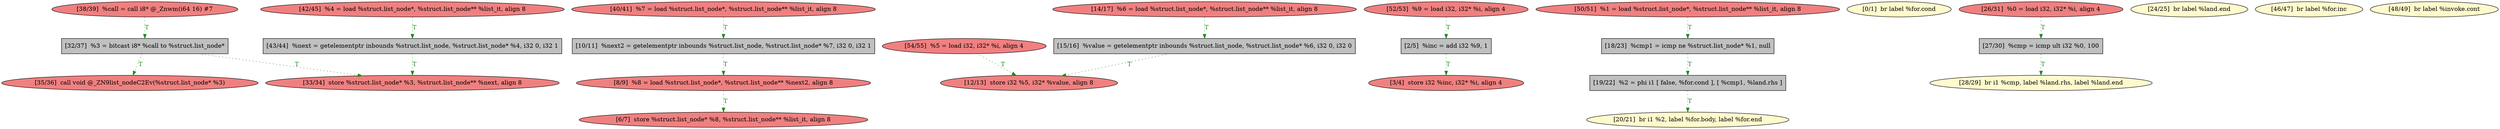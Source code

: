 
digraph G {


node477 [fillcolor=lightcoral,label="[38/39]  %call = call i8* @_Znwm(i64 16) #7",shape=ellipse,style=filled ]
node476 [fillcolor=lightcoral,label="[42/45]  %4 = load %struct.list_node*, %struct.list_node** %list_it, align 8",shape=ellipse,style=filled ]
node475 [fillcolor=lightcoral,label="[40/41]  %7 = load %struct.list_node*, %struct.list_node** %list_it, align 8",shape=ellipse,style=filled ]
node478 [fillcolor=grey,label="[15/16]  %value = getelementptr inbounds %struct.list_node, %struct.list_node* %6, i32 0, i32 0",shape=rectangle,style=filled ]
node473 [fillcolor=lightcoral,label="[3/4]  store i32 %inc, i32* %i, align 4",shape=ellipse,style=filled ]
node471 [fillcolor=grey,label="[18/23]  %cmp1 = icmp ne %struct.list_node* %1, null",shape=rectangle,style=filled ]
node470 [fillcolor=grey,label="[19/22]  %2 = phi i1 [ false, %for.cond ], [ %cmp1, %land.rhs ]",shape=rectangle,style=filled ]
node468 [fillcolor=lemonchiffon,label="[0/1]  br label %for.cond",shape=ellipse,style=filled ]
node467 [fillcolor=lightcoral,label="[8/9]  %8 = load %struct.list_node*, %struct.list_node** %next2, align 8",shape=ellipse,style=filled ]
node472 [fillcolor=lemonchiffon,label="[20/21]  br i1 %2, label %for.body, label %for.end",shape=ellipse,style=filled ]
node469 [fillcolor=lightcoral,label="[14/17]  %6 = load %struct.list_node*, %struct.list_node** %list_it, align 8",shape=ellipse,style=filled ]
node454 [fillcolor=lemonchiffon,label="[28/29]  br i1 %cmp, label %land.rhs, label %land.end",shape=ellipse,style=filled ]
node457 [fillcolor=lightcoral,label="[35/36]  call void @_ZN9list_nodeC2Ev(%struct.list_node* %3)",shape=ellipse,style=filled ]
node458 [fillcolor=lightcoral,label="[33/34]  store %struct.list_node* %3, %struct.list_node** %next, align 8",shape=ellipse,style=filled ]
node452 [fillcolor=grey,label="[27/30]  %cmp = icmp ult i32 %0, 100",shape=rectangle,style=filled ]
node453 [fillcolor=lightcoral,label="[26/31]  %0 = load i32, i32* %i, align 4",shape=ellipse,style=filled ]
node451 [fillcolor=lemonchiffon,label="[24/25]  br label %land.end",shape=ellipse,style=filled ]
node455 [fillcolor=lemonchiffon,label="[46/47]  br label %for.inc",shape=ellipse,style=filled ]
node459 [fillcolor=lightcoral,label="[52/53]  %9 = load i32, i32* %i, align 4",shape=ellipse,style=filled ]
node464 [fillcolor=grey,label="[2/5]  %inc = add i32 %9, 1",shape=rectangle,style=filled ]
node462 [fillcolor=lightcoral,label="[54/55]  %5 = load i32, i32* %i, align 4",shape=ellipse,style=filled ]
node461 [fillcolor=lightcoral,label="[50/51]  %1 = load %struct.list_node*, %struct.list_node** %list_it, align 8",shape=ellipse,style=filled ]
node474 [fillcolor=grey,label="[32/37]  %3 = bitcast i8* %call to %struct.list_node*",shape=rectangle,style=filled ]
node460 [fillcolor=grey,label="[43/44]  %next = getelementptr inbounds %struct.list_node, %struct.list_node* %4, i32 0, i32 1",shape=rectangle,style=filled ]
node463 [fillcolor=lightcoral,label="[12/13]  store i32 %5, i32* %value, align 8",shape=ellipse,style=filled ]
node465 [fillcolor=grey,label="[10/11]  %next2 = getelementptr inbounds %struct.list_node, %struct.list_node* %7, i32 0, i32 1",shape=rectangle,style=filled ]
node456 [fillcolor=lemonchiffon,label="[48/49]  br label %invoke.cont",shape=ellipse,style=filled ]
node466 [fillcolor=lightcoral,label="[6/7]  store %struct.list_node* %8, %struct.list_node** %list_it, align 8",shape=ellipse,style=filled ]

node461->node471 [style=dotted,color=forestgreen,label="T",fontcolor=forestgreen ]
node471->node470 [style=dotted,color=forestgreen,label="T",fontcolor=forestgreen ]
node470->node472 [style=dotted,color=forestgreen,label="T",fontcolor=forestgreen ]
node452->node454 [style=dotted,color=forestgreen,label="T",fontcolor=forestgreen ]
node478->node463 [style=dotted,color=forestgreen,label="T",fontcolor=forestgreen ]
node459->node464 [style=dotted,color=forestgreen,label="T",fontcolor=forestgreen ]
node460->node458 [style=dotted,color=forestgreen,label="T",fontcolor=forestgreen ]
node453->node452 [style=dotted,color=forestgreen,label="T",fontcolor=forestgreen ]
node462->node463 [style=dotted,color=forestgreen,label="T",fontcolor=forestgreen ]
node475->node465 [style=dotted,color=forestgreen,label="T",fontcolor=forestgreen ]
node469->node478 [style=dotted,color=forestgreen,label="T",fontcolor=forestgreen ]
node465->node467 [style=dotted,color=forestgreen,label="T",fontcolor=forestgreen ]
node477->node474 [style=dotted,color=forestgreen,label="T",fontcolor=forestgreen ]
node464->node473 [style=dotted,color=forestgreen,label="T",fontcolor=forestgreen ]
node474->node457 [style=dotted,color=forestgreen,label="T",fontcolor=forestgreen ]
node467->node466 [style=dotted,color=forestgreen,label="T",fontcolor=forestgreen ]
node474->node458 [style=dotted,color=forestgreen,label="T",fontcolor=forestgreen ]
node476->node460 [style=dotted,color=forestgreen,label="T",fontcolor=forestgreen ]


}
